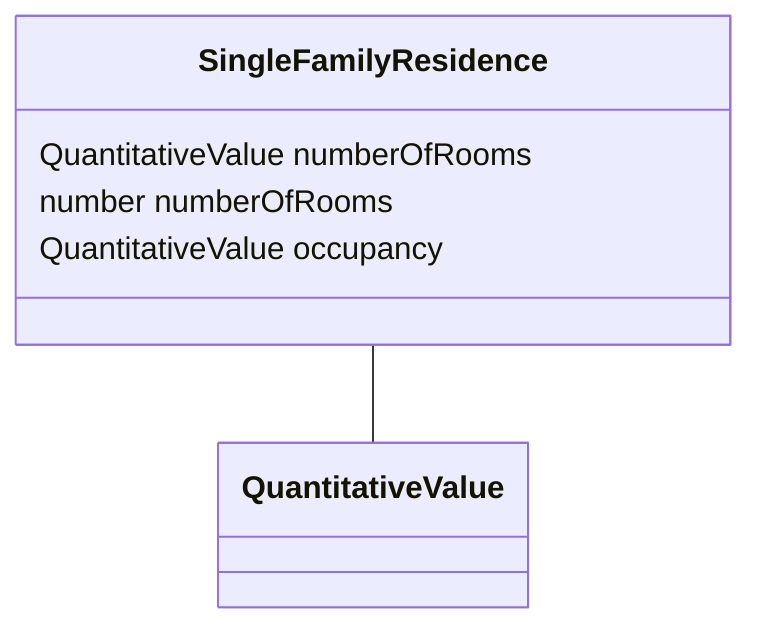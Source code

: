 classDiagram
  SingleFamilyResidence -- QuantitativeValue


class SingleFamilyResidence {

  QuantitativeValue numberOfRooms
  number numberOfRooms
  QuantitativeValue occupancy

 }